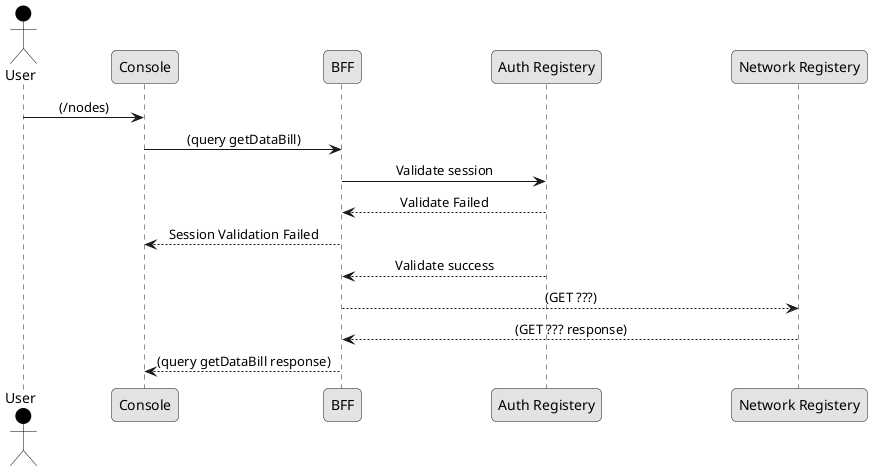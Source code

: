 @startuml
skinparam BoxPadding 10
skinparam roundcorner 10
skinparam Shadowing false
skinparam monochrome true
skinparam ParticipantPadding 60
skinparam ActorBorderColor  Black
skinparam sequenceMessageAlign center
skinparam SequenceBoxBackgroundColor AliceBlue

actor User #Black

User -> Console: (/nodes)
Console -> BFF: (query getDataBill)
BFF -> "Auth Registery": Validate session
BFF <-- "Auth Registery": Validate Failed
Console <-- BFF: Session Validation Failed
BFF <-- "Auth Registery": Validate success
BFF --> "Network Registery": (GET ???)
BFF <-- "Network Registery": (GET ??? response)
BFF --> Console:  (query getDataBill response)

@enduml